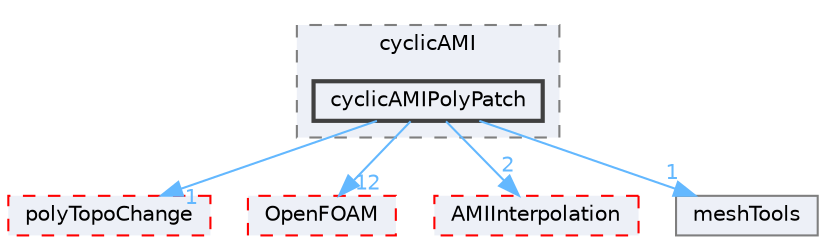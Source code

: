 digraph "src/meshTools/AMIInterpolation/patches/cyclicAMI/cyclicAMIPolyPatch"
{
 // LATEX_PDF_SIZE
  bgcolor="transparent";
  edge [fontname=Helvetica,fontsize=10,labelfontname=Helvetica,labelfontsize=10];
  node [fontname=Helvetica,fontsize=10,shape=box,height=0.2,width=0.4];
  compound=true
  subgraph clusterdir_cd74d29a05e94118a5acdbfd55a576bf {
    graph [ bgcolor="#edf0f7", pencolor="grey50", label="cyclicAMI", fontname=Helvetica,fontsize=10 style="filled,dashed", URL="dir_cd74d29a05e94118a5acdbfd55a576bf.html",tooltip=""]
  dir_9300e6878aecf6ebe6d2b2b6e48df6ac [label="cyclicAMIPolyPatch", fillcolor="#edf0f7", color="grey25", style="filled,bold", URL="dir_9300e6878aecf6ebe6d2b2b6e48df6ac.html",tooltip=""];
  }
  dir_c389f6a60c7943062c7641a3b8faf6d0 [label="polyTopoChange", fillcolor="#edf0f7", color="red", style="filled,dashed", URL="dir_c389f6a60c7943062c7641a3b8faf6d0.html",tooltip=""];
  dir_c5473ff19b20e6ec4dfe5c310b3778a8 [label="OpenFOAM", fillcolor="#edf0f7", color="red", style="filled,dashed", URL="dir_c5473ff19b20e6ec4dfe5c310b3778a8.html",tooltip=""];
  dir_cc283432b470ffbfab40d5c39743e289 [label="AMIInterpolation", fillcolor="#edf0f7", color="red", style="filled,dashed", URL="dir_cc283432b470ffbfab40d5c39743e289.html",tooltip=""];
  dir_ed89494532d84cde5bd7df6bbfcbe2dc [label="meshTools", fillcolor="#edf0f7", color="grey50", style="filled", URL="dir_ed89494532d84cde5bd7df6bbfcbe2dc.html",tooltip=""];
  dir_9300e6878aecf6ebe6d2b2b6e48df6ac->dir_c389f6a60c7943062c7641a3b8faf6d0 [headlabel="1", labeldistance=1.5 headhref="dir_000782_002999.html" href="dir_000782_002999.html" color="steelblue1" fontcolor="steelblue1"];
  dir_9300e6878aecf6ebe6d2b2b6e48df6ac->dir_c5473ff19b20e6ec4dfe5c310b3778a8 [headlabel="12", labeldistance=1.5 headhref="dir_000782_002695.html" href="dir_000782_002695.html" color="steelblue1" fontcolor="steelblue1"];
  dir_9300e6878aecf6ebe6d2b2b6e48df6ac->dir_cc283432b470ffbfab40d5c39743e289 [headlabel="2", labeldistance=1.5 headhref="dir_000782_000102.html" href="dir_000782_000102.html" color="steelblue1" fontcolor="steelblue1"];
  dir_9300e6878aecf6ebe6d2b2b6e48df6ac->dir_ed89494532d84cde5bd7df6bbfcbe2dc [headlabel="1", labeldistance=1.5 headhref="dir_000782_002383.html" href="dir_000782_002383.html" color="steelblue1" fontcolor="steelblue1"];
}

